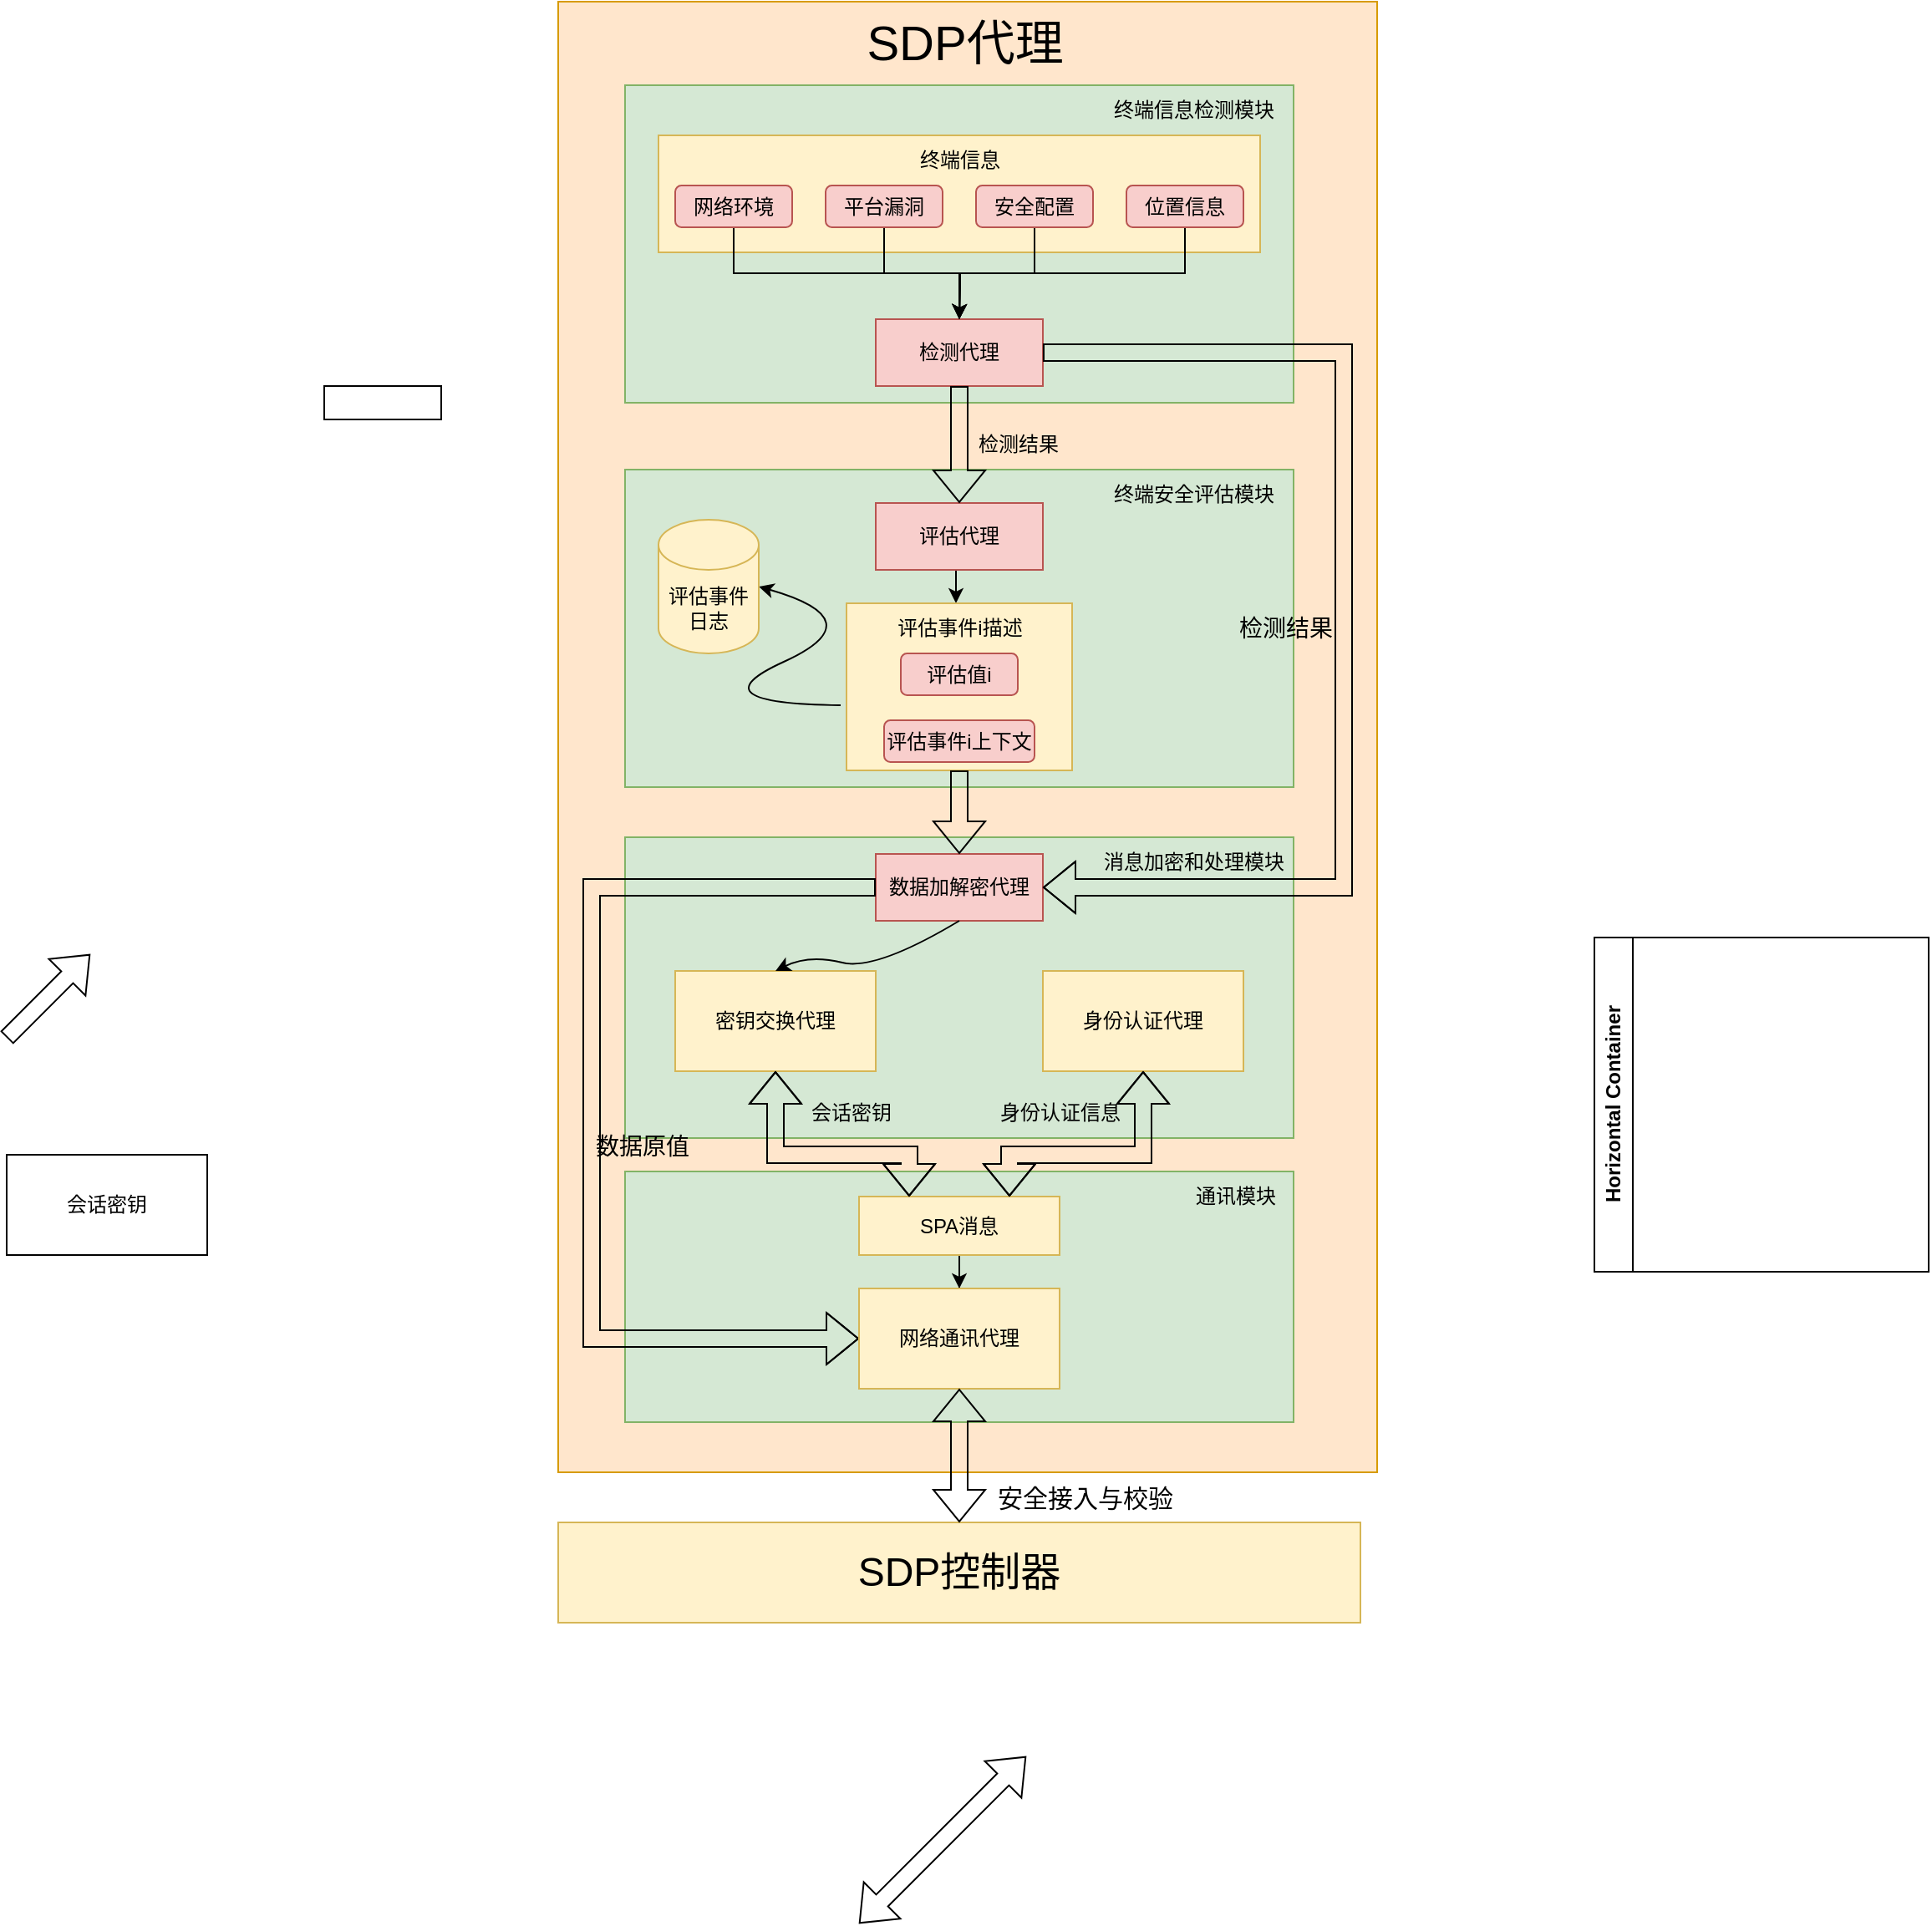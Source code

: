 <mxfile version="21.6.2" type="github">
  <diagram name="第 1 页" id="M2B1Mfkhxlj9PkfOxPC8">
    <mxGraphModel dx="3088" dy="750" grid="1" gridSize="10" guides="1" tooltips="1" connect="1" arrows="1" fold="1" page="1" pageScale="1" pageWidth="827" pageHeight="1169" math="0" shadow="0">
      <root>
        <mxCell id="0" />
        <mxCell id="1" parent="0" />
        <mxCell id="xAT8S54teUGMp5nKxKCQ-2" value="" style="rounded=0;whiteSpace=wrap;html=1;fillColor=#ffe6cc;strokeColor=#d79b00;" vertex="1" parent="1">
          <mxGeometry x="-680" y="230" width="490" height="880" as="geometry" />
        </mxCell>
        <mxCell id="xAT8S54teUGMp5nKxKCQ-3" value="" style="rounded=0;whiteSpace=wrap;html=1;fillColor=#d5e8d4;strokeColor=#82b366;" vertex="1" parent="1">
          <mxGeometry x="-640" y="280" width="400" height="190" as="geometry" />
        </mxCell>
        <mxCell id="xAT8S54teUGMp5nKxKCQ-4" value="" style="rounded=0;whiteSpace=wrap;html=1;fillColor=#fff2cc;strokeColor=#d6b656;" vertex="1" parent="1">
          <mxGeometry x="-620" y="310" width="360" height="70" as="geometry" />
        </mxCell>
        <mxCell id="xAT8S54teUGMp5nKxKCQ-5" value="检测代理" style="rounded=0;whiteSpace=wrap;html=1;fillColor=#f8cecc;strokeColor=#b85450;" vertex="1" parent="1">
          <mxGeometry x="-490" y="420" width="100" height="40" as="geometry" />
        </mxCell>
        <mxCell id="xAT8S54teUGMp5nKxKCQ-35" style="edgeStyle=orthogonalEdgeStyle;rounded=0;orthogonalLoop=1;jettySize=auto;html=1;exitX=0.5;exitY=1;exitDx=0;exitDy=0;" edge="1" parent="1" source="xAT8S54teUGMp5nKxKCQ-6">
          <mxGeometry relative="1" as="geometry">
            <mxPoint x="-440" y="420" as="targetPoint" />
          </mxGeometry>
        </mxCell>
        <mxCell id="xAT8S54teUGMp5nKxKCQ-6" value="网络环境" style="rounded=1;whiteSpace=wrap;html=1;fillColor=#f8cecc;strokeColor=#b85450;" vertex="1" parent="1">
          <mxGeometry x="-610" y="340" width="70" height="25" as="geometry" />
        </mxCell>
        <mxCell id="xAT8S54teUGMp5nKxKCQ-32" style="edgeStyle=orthogonalEdgeStyle;rounded=0;orthogonalLoop=1;jettySize=auto;html=1;exitX=0.5;exitY=1;exitDx=0;exitDy=0;entryX=0.5;entryY=0;entryDx=0;entryDy=0;" edge="1" parent="1" source="xAT8S54teUGMp5nKxKCQ-8" target="xAT8S54teUGMp5nKxKCQ-5">
          <mxGeometry relative="1" as="geometry" />
        </mxCell>
        <mxCell id="xAT8S54teUGMp5nKxKCQ-8" value="平台漏洞" style="rounded=1;whiteSpace=wrap;html=1;fillColor=#f8cecc;strokeColor=#b85450;" vertex="1" parent="1">
          <mxGeometry x="-520" y="340" width="70" height="25" as="geometry" />
        </mxCell>
        <mxCell id="xAT8S54teUGMp5nKxKCQ-33" style="edgeStyle=orthogonalEdgeStyle;rounded=0;orthogonalLoop=1;jettySize=auto;html=1;exitX=0.5;exitY=1;exitDx=0;exitDy=0;" edge="1" parent="1" source="xAT8S54teUGMp5nKxKCQ-9">
          <mxGeometry relative="1" as="geometry">
            <mxPoint x="-440" y="420" as="targetPoint" />
          </mxGeometry>
        </mxCell>
        <mxCell id="xAT8S54teUGMp5nKxKCQ-9" value="安全配置" style="rounded=1;whiteSpace=wrap;html=1;fillColor=#f8cecc;strokeColor=#b85450;" vertex="1" parent="1">
          <mxGeometry x="-430" y="340" width="70" height="25" as="geometry" />
        </mxCell>
        <mxCell id="xAT8S54teUGMp5nKxKCQ-34" style="edgeStyle=orthogonalEdgeStyle;rounded=0;orthogonalLoop=1;jettySize=auto;html=1;exitX=0.5;exitY=1;exitDx=0;exitDy=0;" edge="1" parent="1" source="xAT8S54teUGMp5nKxKCQ-10">
          <mxGeometry relative="1" as="geometry">
            <mxPoint x="-440" y="420" as="targetPoint" />
          </mxGeometry>
        </mxCell>
        <mxCell id="xAT8S54teUGMp5nKxKCQ-10" value="位置信息" style="rounded=1;whiteSpace=wrap;html=1;fillColor=#f8cecc;strokeColor=#b85450;" vertex="1" parent="1">
          <mxGeometry x="-340" y="340" width="70" height="25" as="geometry" />
        </mxCell>
        <mxCell id="xAT8S54teUGMp5nKxKCQ-12" value="终端信息" style="text;html=1;align=center;verticalAlign=middle;resizable=0;points=[];autosize=1;strokeColor=none;fillColor=none;" vertex="1" parent="1">
          <mxGeometry x="-475" y="310" width="70" height="30" as="geometry" />
        </mxCell>
        <mxCell id="xAT8S54teUGMp5nKxKCQ-15" value="终端信息检测模块" style="text;html=1;align=center;verticalAlign=middle;resizable=0;points=[];autosize=1;strokeColor=none;fillColor=none;" vertex="1" parent="1">
          <mxGeometry x="-360" y="280" width="120" height="30" as="geometry" />
        </mxCell>
        <mxCell id="xAT8S54teUGMp5nKxKCQ-16" value="" style="rounded=0;whiteSpace=wrap;html=1;fillColor=#d5e8d4;strokeColor=#82b366;" vertex="1" parent="1">
          <mxGeometry x="-640" y="510" width="400" height="190" as="geometry" />
        </mxCell>
        <mxCell id="xAT8S54teUGMp5nKxKCQ-29" style="edgeStyle=orthogonalEdgeStyle;rounded=0;orthogonalLoop=1;jettySize=auto;html=1;exitX=0.5;exitY=1;exitDx=0;exitDy=0;entryX=0.48;entryY=0;entryDx=0;entryDy=0;entryPerimeter=0;" edge="1" parent="1" source="xAT8S54teUGMp5nKxKCQ-17" target="xAT8S54teUGMp5nKxKCQ-25">
          <mxGeometry relative="1" as="geometry" />
        </mxCell>
        <mxCell id="xAT8S54teUGMp5nKxKCQ-17" value="评估代理" style="rounded=0;whiteSpace=wrap;html=1;fillColor=#f8cecc;strokeColor=#b85450;" vertex="1" parent="1">
          <mxGeometry x="-490" y="530" width="100" height="40" as="geometry" />
        </mxCell>
        <mxCell id="xAT8S54teUGMp5nKxKCQ-18" value="终端安全评估模块" style="text;html=1;align=center;verticalAlign=middle;resizable=0;points=[];autosize=1;strokeColor=none;fillColor=none;" vertex="1" parent="1">
          <mxGeometry x="-360" y="510" width="120" height="30" as="geometry" />
        </mxCell>
        <mxCell id="xAT8S54teUGMp5nKxKCQ-19" value="" style="shape=flexArrow;endArrow=classic;html=1;rounded=0;exitX=0.5;exitY=1;exitDx=0;exitDy=0;" edge="1" parent="1" source="xAT8S54teUGMp5nKxKCQ-5" target="xAT8S54teUGMp5nKxKCQ-17">
          <mxGeometry width="50" height="50" relative="1" as="geometry">
            <mxPoint x="-800" y="540" as="sourcePoint" />
            <mxPoint x="-750" y="490" as="targetPoint" />
          </mxGeometry>
        </mxCell>
        <mxCell id="xAT8S54teUGMp5nKxKCQ-21" value="检测结果" style="text;html=1;align=center;verticalAlign=middle;resizable=0;points=[];autosize=1;strokeColor=none;fillColor=none;" vertex="1" parent="1">
          <mxGeometry x="-440" y="480" width="70" height="30" as="geometry" />
        </mxCell>
        <mxCell id="xAT8S54teUGMp5nKxKCQ-22" value="" style="curved=1;endArrow=classic;html=1;rounded=0;exitX=-0.026;exitY=0.61;exitDx=0;exitDy=0;exitPerimeter=0;entryX=1;entryY=0.5;entryDx=0;entryDy=0;entryPerimeter=0;" edge="1" parent="1" source="xAT8S54teUGMp5nKxKCQ-24" target="xAT8S54teUGMp5nKxKCQ-23">
          <mxGeometry width="50" height="50" relative="1" as="geometry">
            <mxPoint x="-810" y="650" as="sourcePoint" />
            <mxPoint x="-760" y="600" as="targetPoint" />
            <Array as="points">
              <mxPoint x="-600" y="650" />
              <mxPoint x="-490" y="600" />
            </Array>
          </mxGeometry>
        </mxCell>
        <mxCell id="xAT8S54teUGMp5nKxKCQ-23" value="评估事件日志" style="shape=cylinder3;whiteSpace=wrap;html=1;boundedLbl=1;backgroundOutline=1;size=15;fillColor=#fff2cc;strokeColor=#d6b656;" vertex="1" parent="1">
          <mxGeometry x="-620" y="540" width="60" height="80" as="geometry" />
        </mxCell>
        <mxCell id="xAT8S54teUGMp5nKxKCQ-24" value="" style="rounded=0;whiteSpace=wrap;html=1;fillColor=#fff2cc;strokeColor=#d6b656;" vertex="1" parent="1">
          <mxGeometry x="-507.5" y="590" width="135" height="100" as="geometry" />
        </mxCell>
        <mxCell id="xAT8S54teUGMp5nKxKCQ-25" value="评估事件i描述" style="text;html=1;align=center;verticalAlign=middle;resizable=0;points=[];autosize=1;strokeColor=none;fillColor=none;" vertex="1" parent="1">
          <mxGeometry x="-490" y="590" width="100" height="30" as="geometry" />
        </mxCell>
        <mxCell id="xAT8S54teUGMp5nKxKCQ-27" value="评估值i" style="rounded=1;whiteSpace=wrap;html=1;fillColor=#f8cecc;strokeColor=#b85450;" vertex="1" parent="1">
          <mxGeometry x="-475" y="620" width="70" height="25" as="geometry" />
        </mxCell>
        <mxCell id="xAT8S54teUGMp5nKxKCQ-28" value="评估事件i上下文" style="rounded=1;whiteSpace=wrap;html=1;fillColor=#f8cecc;strokeColor=#b85450;" vertex="1" parent="1">
          <mxGeometry x="-485" y="660" width="90" height="25" as="geometry" />
        </mxCell>
        <mxCell id="xAT8S54teUGMp5nKxKCQ-36" value="" style="rounded=0;whiteSpace=wrap;html=1;fillColor=#d5e8d4;strokeColor=#82b366;" vertex="1" parent="1">
          <mxGeometry x="-640" y="730" width="400" height="180" as="geometry" />
        </mxCell>
        <mxCell id="xAT8S54teUGMp5nKxKCQ-37" value="数据加解密代理" style="rounded=0;whiteSpace=wrap;html=1;fillColor=#f8cecc;strokeColor=#b85450;" vertex="1" parent="1">
          <mxGeometry x="-490" y="740" width="100" height="40" as="geometry" />
        </mxCell>
        <mxCell id="xAT8S54teUGMp5nKxKCQ-38" value="" style="shape=flexArrow;endArrow=classic;html=1;rounded=0;exitX=1;exitY=0.5;exitDx=0;exitDy=0;entryX=1;entryY=0.5;entryDx=0;entryDy=0;" edge="1" parent="1" source="xAT8S54teUGMp5nKxKCQ-5" target="xAT8S54teUGMp5nKxKCQ-37">
          <mxGeometry width="50" height="50" relative="1" as="geometry">
            <mxPoint x="-830" y="790" as="sourcePoint" />
            <mxPoint x="-780" y="740" as="targetPoint" />
            <Array as="points">
              <mxPoint x="-210" y="440" />
              <mxPoint x="-210" y="760" />
            </Array>
          </mxGeometry>
        </mxCell>
        <mxCell id="xAT8S54teUGMp5nKxKCQ-39" value="" style="rounded=0;whiteSpace=wrap;html=1;" vertex="1" parent="1">
          <mxGeometry x="-820" y="460" width="70" height="20" as="geometry" />
        </mxCell>
        <mxCell id="xAT8S54teUGMp5nKxKCQ-40" value="" style="shape=flexArrow;endArrow=classic;html=1;rounded=0;exitX=0.5;exitY=1;exitDx=0;exitDy=0;" edge="1" parent="1" source="xAT8S54teUGMp5nKxKCQ-24" target="xAT8S54teUGMp5nKxKCQ-37">
          <mxGeometry width="50" height="50" relative="1" as="geometry">
            <mxPoint x="-970" y="760" as="sourcePoint" />
            <mxPoint x="-920" y="710" as="targetPoint" />
          </mxGeometry>
        </mxCell>
        <mxCell id="xAT8S54teUGMp5nKxKCQ-41" value="密钥交换代理" style="rounded=0;whiteSpace=wrap;html=1;fillColor=#fff2cc;strokeColor=#d6b656;" vertex="1" parent="1">
          <mxGeometry x="-610" y="810" width="120" height="60" as="geometry" />
        </mxCell>
        <mxCell id="xAT8S54teUGMp5nKxKCQ-42" value="身份认证代理" style="rounded=0;whiteSpace=wrap;html=1;fillColor=#fff2cc;strokeColor=#d6b656;" vertex="1" parent="1">
          <mxGeometry x="-390" y="810" width="120" height="60" as="geometry" />
        </mxCell>
        <mxCell id="xAT8S54teUGMp5nKxKCQ-43" value="" style="curved=1;endArrow=classic;html=1;rounded=0;entryX=0.5;entryY=0;entryDx=0;entryDy=0;exitX=0.5;exitY=1;exitDx=0;exitDy=0;" edge="1" parent="1" source="xAT8S54teUGMp5nKxKCQ-37" target="xAT8S54teUGMp5nKxKCQ-41">
          <mxGeometry width="50" height="50" relative="1" as="geometry">
            <mxPoint x="-920" y="880" as="sourcePoint" />
            <mxPoint x="-870" y="830" as="targetPoint" />
            <Array as="points">
              <mxPoint x="-490" y="810" />
              <mxPoint x="-530" y="800" />
            </Array>
          </mxGeometry>
        </mxCell>
        <mxCell id="xAT8S54teUGMp5nKxKCQ-45" value="&lt;font style=&quot;font-size: 14px;&quot;&gt;检测结果&lt;/font&gt;" style="text;html=1;align=center;verticalAlign=middle;resizable=0;points=[];autosize=1;strokeColor=none;fillColor=none;" vertex="1" parent="1">
          <mxGeometry x="-285" y="590" width="80" height="30" as="geometry" />
        </mxCell>
        <mxCell id="xAT8S54teUGMp5nKxKCQ-46" value="消息加密和处理模块" style="text;html=1;align=center;verticalAlign=middle;resizable=0;points=[];autosize=1;strokeColor=none;fillColor=none;" vertex="1" parent="1">
          <mxGeometry x="-365" y="730" width="130" height="30" as="geometry" />
        </mxCell>
        <mxCell id="xAT8S54teUGMp5nKxKCQ-48" value="" style="rounded=0;whiteSpace=wrap;html=1;fillColor=#d5e8d4;strokeColor=#82b366;" vertex="1" parent="1">
          <mxGeometry x="-640" y="930" width="400" height="150" as="geometry" />
        </mxCell>
        <mxCell id="xAT8S54teUGMp5nKxKCQ-49" value="通讯模块" style="text;html=1;align=center;verticalAlign=middle;resizable=0;points=[];autosize=1;strokeColor=none;fillColor=none;" vertex="1" parent="1">
          <mxGeometry x="-310" y="930" width="70" height="30" as="geometry" />
        </mxCell>
        <mxCell id="xAT8S54teUGMp5nKxKCQ-61" style="edgeStyle=orthogonalEdgeStyle;rounded=0;orthogonalLoop=1;jettySize=auto;html=1;exitX=0.5;exitY=1;exitDx=0;exitDy=0;" edge="1" parent="1" source="xAT8S54teUGMp5nKxKCQ-50" target="xAT8S54teUGMp5nKxKCQ-60">
          <mxGeometry relative="1" as="geometry" />
        </mxCell>
        <mxCell id="xAT8S54teUGMp5nKxKCQ-50" value="SPA消息" style="rounded=0;whiteSpace=wrap;html=1;fillColor=#fff2cc;strokeColor=#d6b656;" vertex="1" parent="1">
          <mxGeometry x="-500" y="945" width="120" height="35" as="geometry" />
        </mxCell>
        <mxCell id="xAT8S54teUGMp5nKxKCQ-52" value="" style="shape=flexArrow;endArrow=classic;html=1;rounded=0;" edge="1" parent="1">
          <mxGeometry width="50" height="50" relative="1" as="geometry">
            <mxPoint x="-1010" y="850" as="sourcePoint" />
            <mxPoint x="-960" y="800" as="targetPoint" />
          </mxGeometry>
        </mxCell>
        <mxCell id="xAT8S54teUGMp5nKxKCQ-53" value="" style="shape=flexArrow;endArrow=classic;html=1;rounded=0;exitX=0;exitY=0.5;exitDx=0;exitDy=0;entryX=0;entryY=0.5;entryDx=0;entryDy=0;" edge="1" parent="1" source="xAT8S54teUGMp5nKxKCQ-37" target="xAT8S54teUGMp5nKxKCQ-60">
          <mxGeometry width="50" height="50" relative="1" as="geometry">
            <mxPoint x="-1150" y="950" as="sourcePoint" />
            <mxPoint x="-1100" y="900" as="targetPoint" />
            <Array as="points">
              <mxPoint x="-660" y="760" />
              <mxPoint x="-660" y="1030" />
            </Array>
          </mxGeometry>
        </mxCell>
        <mxCell id="xAT8S54teUGMp5nKxKCQ-54" value="" style="shape=flexArrow;endArrow=classic;startArrow=classic;html=1;rounded=0;entryX=0.5;entryY=1;entryDx=0;entryDy=0;exitX=0.25;exitY=0;exitDx=0;exitDy=0;" edge="1" parent="1" source="xAT8S54teUGMp5nKxKCQ-50" target="xAT8S54teUGMp5nKxKCQ-41">
          <mxGeometry width="100" height="100" relative="1" as="geometry">
            <mxPoint x="-890" y="1010" as="sourcePoint" />
            <mxPoint x="-790" y="910" as="targetPoint" />
            <Array as="points">
              <mxPoint x="-470" y="920" />
              <mxPoint x="-550" y="920" />
            </Array>
          </mxGeometry>
        </mxCell>
        <mxCell id="xAT8S54teUGMp5nKxKCQ-55" value="" style="shape=flexArrow;endArrow=classic;startArrow=classic;html=1;rounded=0;entryX=0.5;entryY=1;entryDx=0;entryDy=0;exitX=0.75;exitY=0;exitDx=0;exitDy=0;" edge="1" parent="1" source="xAT8S54teUGMp5nKxKCQ-50" target="xAT8S54teUGMp5nKxKCQ-42">
          <mxGeometry width="100" height="100" relative="1" as="geometry">
            <mxPoint x="-860" y="1080" as="sourcePoint" />
            <mxPoint x="-760" y="980" as="targetPoint" />
            <Array as="points">
              <mxPoint x="-410" y="920" />
              <mxPoint x="-330" y="920" />
            </Array>
          </mxGeometry>
        </mxCell>
        <mxCell id="xAT8S54teUGMp5nKxKCQ-56" value="会话密钥" style="whiteSpace=wrap;html=1;" vertex="1" parent="1">
          <mxGeometry x="-1010" y="920" width="120" height="60" as="geometry" />
        </mxCell>
        <mxCell id="xAT8S54teUGMp5nKxKCQ-57" value="会话密钥" style="text;html=1;align=center;verticalAlign=middle;resizable=0;points=[];autosize=1;strokeColor=none;fillColor=none;" vertex="1" parent="1">
          <mxGeometry x="-540" y="880" width="70" height="30" as="geometry" />
        </mxCell>
        <mxCell id="xAT8S54teUGMp5nKxKCQ-58" value="身份认证信息" style="text;html=1;align=center;verticalAlign=middle;resizable=0;points=[];autosize=1;strokeColor=none;fillColor=none;" vertex="1" parent="1">
          <mxGeometry x="-430" y="880" width="100" height="30" as="geometry" />
        </mxCell>
        <mxCell id="xAT8S54teUGMp5nKxKCQ-60" value="网络通讯代理" style="rounded=0;whiteSpace=wrap;html=1;fillColor=#fff2cc;strokeColor=#d6b656;" vertex="1" parent="1">
          <mxGeometry x="-500" y="1000" width="120" height="60" as="geometry" />
        </mxCell>
        <mxCell id="xAT8S54teUGMp5nKxKCQ-62" value="&lt;font style=&quot;font-size: 24px;&quot;&gt;SDP控制器&lt;/font&gt;" style="rounded=0;whiteSpace=wrap;html=1;fillColor=#fff2cc;strokeColor=#d6b656;" vertex="1" parent="1">
          <mxGeometry x="-680" y="1140" width="480" height="60" as="geometry" />
        </mxCell>
        <mxCell id="xAT8S54teUGMp5nKxKCQ-64" value="" style="shape=flexArrow;endArrow=classic;startArrow=classic;html=1;rounded=0;entryX=0.5;entryY=1;entryDx=0;entryDy=0;exitX=0.5;exitY=0;exitDx=0;exitDy=0;" edge="1" parent="1" source="xAT8S54teUGMp5nKxKCQ-62" target="xAT8S54teUGMp5nKxKCQ-60">
          <mxGeometry width="100" height="100" relative="1" as="geometry">
            <mxPoint x="-1010" y="1190" as="sourcePoint" />
            <mxPoint x="-910" y="1090" as="targetPoint" />
          </mxGeometry>
        </mxCell>
        <mxCell id="xAT8S54teUGMp5nKxKCQ-65" value="&lt;font style=&quot;font-size: 29px;&quot;&gt;SDP代理&lt;/font&gt;" style="text;html=1;align=center;verticalAlign=middle;resizable=0;points=[];autosize=1;strokeColor=none;fillColor=none;" vertex="1" parent="1">
          <mxGeometry x="-507.5" y="230" width="140" height="50" as="geometry" />
        </mxCell>
        <mxCell id="xAT8S54teUGMp5nKxKCQ-66" value="&lt;font style=&quot;font-size: 14px;&quot;&gt;数据原值&lt;/font&gt;" style="text;html=1;align=center;verticalAlign=middle;resizable=0;points=[];autosize=1;strokeColor=none;fillColor=none;" vertex="1" parent="1">
          <mxGeometry x="-670" y="900" width="80" height="30" as="geometry" />
        </mxCell>
        <mxCell id="xAT8S54teUGMp5nKxKCQ-68" value="&lt;font style=&quot;font-size: 15px;&quot;&gt;安全接入与校验&lt;/font&gt;" style="text;html=1;align=center;verticalAlign=middle;resizable=0;points=[];autosize=1;strokeColor=none;fillColor=none;" vertex="1" parent="1">
          <mxGeometry x="-430" y="1110" width="130" height="30" as="geometry" />
        </mxCell>
        <mxCell id="xAT8S54teUGMp5nKxKCQ-70" value="Horizontal Container" style="swimlane;horizontal=0;whiteSpace=wrap;html=1;" vertex="1" parent="1">
          <mxGeometry x="-60" y="790" width="200" height="200" as="geometry" />
        </mxCell>
        <mxCell id="xAT8S54teUGMp5nKxKCQ-71" value="" style="shape=flexArrow;endArrow=classic;startArrow=classic;html=1;rounded=0;" edge="1" parent="1">
          <mxGeometry width="100" height="100" relative="1" as="geometry">
            <mxPoint x="-500" y="1380" as="sourcePoint" />
            <mxPoint x="-400" y="1280" as="targetPoint" />
          </mxGeometry>
        </mxCell>
      </root>
    </mxGraphModel>
  </diagram>
</mxfile>
